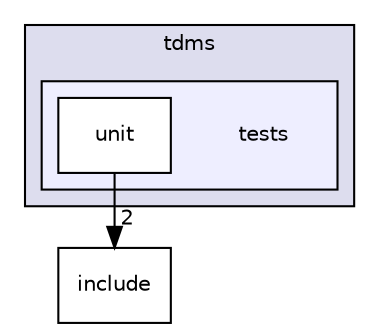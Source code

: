 digraph "tdms/tests" {
  compound=true
  node [ fontsize="10", fontname="Helvetica"];
  edge [ labelfontsize="10", labelfontname="Helvetica"];
  subgraph clusterdir_dfaedd75726dc0f14b5d7f96fe9da9ad {
    graph [ bgcolor="#ddddee", pencolor="black", label="tdms" fontname="Helvetica", fontsize="10", URL="dir_dfaedd75726dc0f14b5d7f96fe9da9ad.html"]
  subgraph clusterdir_99e68cfdfe0514ef618d04f980ae72d7 {
    graph [ bgcolor="#eeeeff", pencolor="black", label="" URL="dir_99e68cfdfe0514ef618d04f980ae72d7.html"];
    dir_99e68cfdfe0514ef618d04f980ae72d7 [shape=plaintext label="tests"];
    dir_35da79734557ee91ec31d6196f63b455 [shape=box label="unit" color="black" fillcolor="white" style="filled" URL="dir_35da79734557ee91ec31d6196f63b455.html"];
  }
  }
  dir_31151eb6fe72a8c6f09675be35b4e99c [shape=box label="include" URL="dir_31151eb6fe72a8c6f09675be35b4e99c.html"];
  dir_35da79734557ee91ec31d6196f63b455->dir_31151eb6fe72a8c6f09675be35b4e99c [headlabel="2", labeldistance=1.5 headhref="dir_000005_000002.html"];
}
